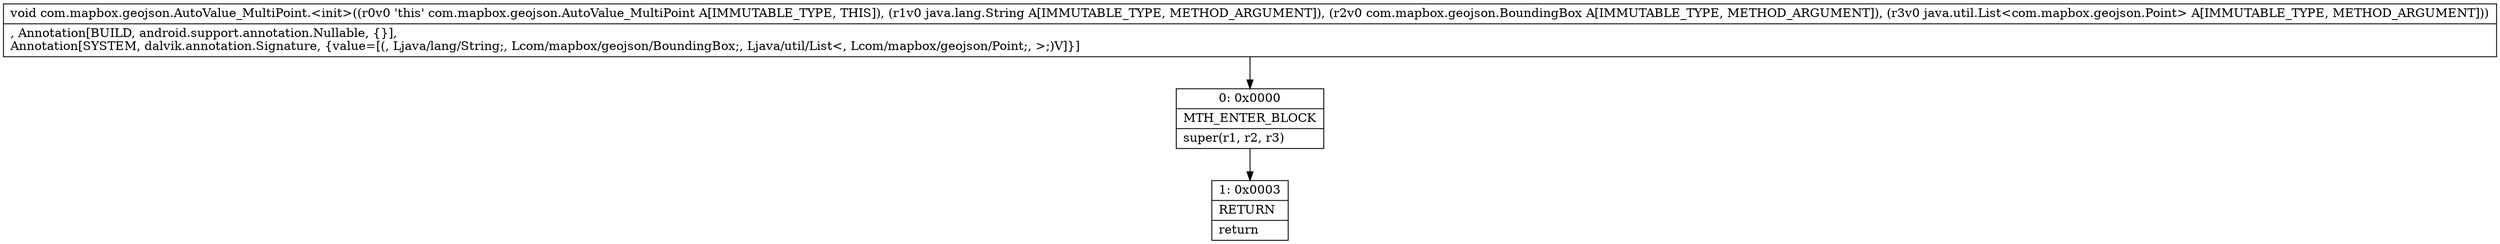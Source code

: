 digraph "CFG forcom.mapbox.geojson.AutoValue_MultiPoint.\<init\>(Ljava\/lang\/String;Lcom\/mapbox\/geojson\/BoundingBox;Ljava\/util\/List;)V" {
Node_0 [shape=record,label="{0\:\ 0x0000|MTH_ENTER_BLOCK\l|super(r1, r2, r3)\l}"];
Node_1 [shape=record,label="{1\:\ 0x0003|RETURN\l|return\l}"];
MethodNode[shape=record,label="{void com.mapbox.geojson.AutoValue_MultiPoint.\<init\>((r0v0 'this' com.mapbox.geojson.AutoValue_MultiPoint A[IMMUTABLE_TYPE, THIS]), (r1v0 java.lang.String A[IMMUTABLE_TYPE, METHOD_ARGUMENT]), (r2v0 com.mapbox.geojson.BoundingBox A[IMMUTABLE_TYPE, METHOD_ARGUMENT]), (r3v0 java.util.List\<com.mapbox.geojson.Point\> A[IMMUTABLE_TYPE, METHOD_ARGUMENT]))  | , Annotation[BUILD, android.support.annotation.Nullable, \{\}], \lAnnotation[SYSTEM, dalvik.annotation.Signature, \{value=[(, Ljava\/lang\/String;, Lcom\/mapbox\/geojson\/BoundingBox;, Ljava\/util\/List\<, Lcom\/mapbox\/geojson\/Point;, \>;)V]\}]\l}"];
MethodNode -> Node_0;
Node_0 -> Node_1;
}

